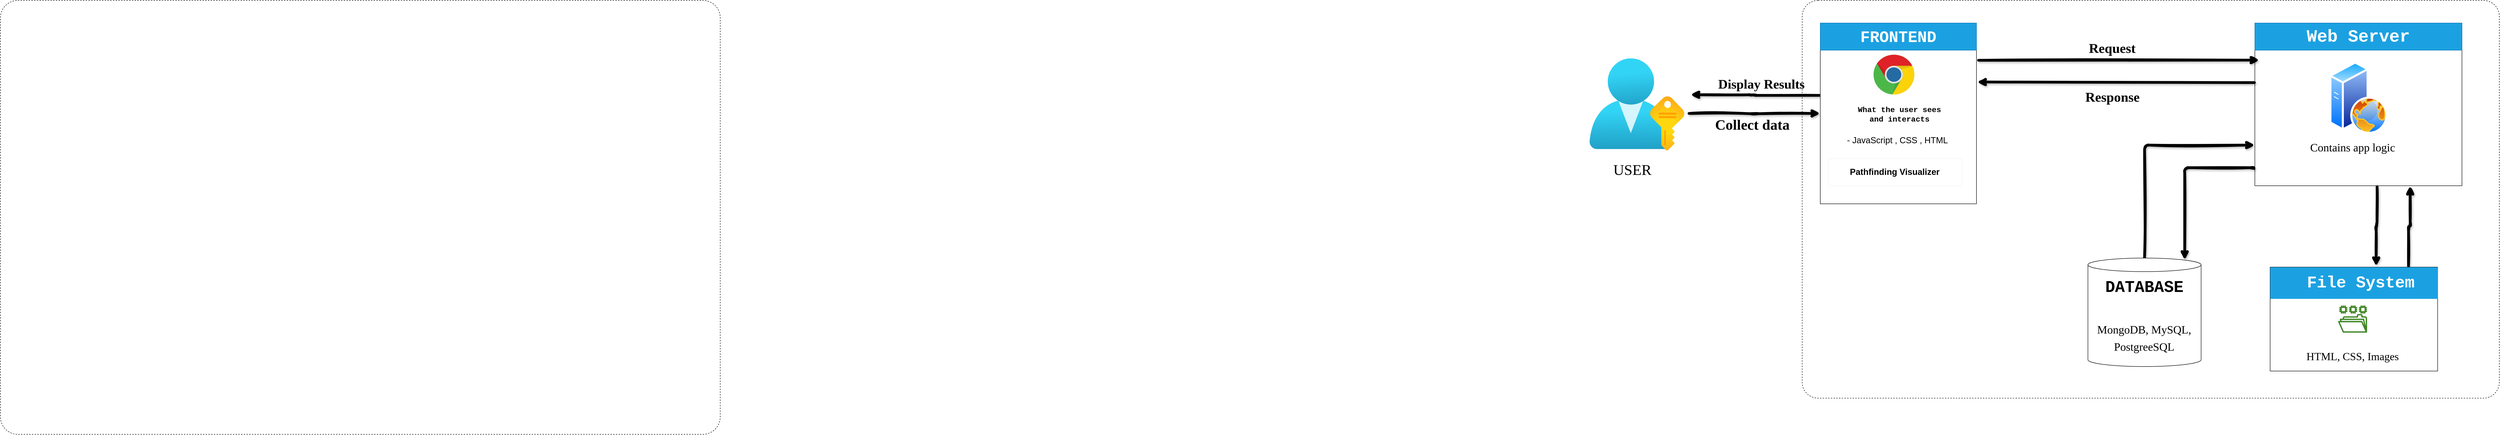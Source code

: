 <mxfile version="20.6.0" type="github">
  <diagram id="_3gb-5Cmcm2AI3gUoHVo" name="Page-1">
    <mxGraphModel dx="6570" dy="1216" grid="1" gridSize="10" guides="1" tooltips="1" connect="1" arrows="1" fold="1" page="1" pageScale="1" pageWidth="850" pageHeight="1100" math="0" shadow="0">
      <root>
        <mxCell id="0" />
        <mxCell id="1" parent="0" />
        <mxCell id="4QAoWMW5s6YIsWgxjIas-85" style="edgeStyle=orthogonalEdgeStyle;rounded=1;sketch=1;orthogonalLoop=1;jettySize=auto;html=1;exitX=0.5;exitY=0;exitDx=0;exitDy=0;exitPerimeter=0;entryX=0;entryY=0.75;entryDx=0;entryDy=0;shadow=1;strokeWidth=6;fontFamily=Tahoma;fontSize=26;fontColor=#000000;endArrow=classic;endFill=1;" edge="1" parent="1" source="4QAoWMW5s6YIsWgxjIas-1" target="4QAoWMW5s6YIsWgxjIas-32">
          <mxGeometry relative="1" as="geometry" />
        </mxCell>
        <mxCell id="4QAoWMW5s6YIsWgxjIas-1" value="" style="shape=cylinder3;whiteSpace=wrap;html=1;boundedLbl=1;backgroundOutline=1;size=15;" vertex="1" parent="1">
          <mxGeometry x="1001.25" y="580" width="250" height="240" as="geometry" />
        </mxCell>
        <mxCell id="4QAoWMW5s6YIsWgxjIas-105" style="edgeStyle=orthogonalEdgeStyle;rounded=1;sketch=1;orthogonalLoop=1;jettySize=auto;html=1;entryX=0;entryY=0.5;entryDx=0;entryDy=0;shadow=1;strokeWidth=6;fontFamily=Tahoma;fontSize=36;fontColor=#000000;endArrow=classic;endFill=1;" edge="1" parent="1" target="4QAoWMW5s6YIsWgxjIas-3">
          <mxGeometry relative="1" as="geometry">
            <mxPoint x="120" y="260" as="sourcePoint" />
          </mxGeometry>
        </mxCell>
        <mxCell id="4QAoWMW5s6YIsWgxjIas-107" style="edgeStyle=orthogonalEdgeStyle;rounded=1;sketch=1;orthogonalLoop=1;jettySize=auto;html=1;exitX=0.004;exitY=0.4;exitDx=0;exitDy=0;entryX=1.063;entryY=0.395;entryDx=0;entryDy=0;entryPerimeter=0;shadow=1;strokeWidth=6;fontFamily=Tahoma;fontSize=36;fontColor=#000000;endArrow=classic;endFill=1;exitPerimeter=0;" edge="1" parent="1" source="4QAoWMW5s6YIsWgxjIas-3" target="4QAoWMW5s6YIsWgxjIas-98">
          <mxGeometry relative="1" as="geometry" />
        </mxCell>
        <mxCell id="4QAoWMW5s6YIsWgxjIas-3" value="" style="rounded=1;whiteSpace=wrap;html=1;arcSize=0;" vertex="1" parent="1">
          <mxGeometry x="410" y="60" width="345.01" height="400" as="geometry" />
        </mxCell>
        <mxCell id="4QAoWMW5s6YIsWgxjIas-6" value="" style="sketch=0;aspect=fixed;pointerEvents=1;shadow=0;dashed=0;html=1;strokeColor=none;labelPosition=center;verticalLabelPosition=bottom;verticalAlign=top;align=center;shape=mxgraph.azure.computer;" vertex="1" parent="1">
          <mxGeometry x="541.11" y="130" width="77.78" height="70" as="geometry" />
        </mxCell>
        <mxCell id="4QAoWMW5s6YIsWgxjIas-8" value="&lt;h2 style=&quot;&quot;&gt;&lt;font face=&quot;Courier New&quot; style=&quot;font-size: 35px;&quot;&gt;FRONTEND&lt;/font&gt;&lt;/h2&gt;" style="rounded=1;whiteSpace=wrap;html=1;shadow=0;sketch=0;fontSize=25;arcSize=0;fillColor=#1ba1e2;fontColor=#ffffff;strokeColor=#006EAF;" vertex="1" parent="1">
          <mxGeometry x="410" y="60" width="345.01" height="60" as="geometry" />
        </mxCell>
        <mxCell id="4QAoWMW5s6YIsWgxjIas-15" value="What the user sees and interacts" style="text;strokeColor=none;fillColor=none;align=center;verticalAlign=middle;spacingLeft=4;spacingRight=4;overflow=hidden;points=[[0,0.5],[1,0.5]];portConstraint=eastwest;rotatable=0;shadow=0;labelBackgroundColor=none;sketch=0;fontFamily=Courier New;fontSize=17;fontStyle=1;labelBorderColor=none;whiteSpace=wrap;html=1;horizontal=1;" vertex="1" parent="1">
          <mxGeometry x="475" y="240" width="220" height="45" as="geometry" />
        </mxCell>
        <mxCell id="4QAoWMW5s6YIsWgxjIas-26" value="- JavaScript , CSS , HTML" style="text;html=1;strokeColor=none;fillColor=none;align=center;verticalAlign=middle;whiteSpace=wrap;rounded=0;labelBackgroundColor=none;labelBorderColor=none;fontStyle=0;fontSize=19;" vertex="1" parent="1">
          <mxGeometry x="447.5" y="305" width="265.01" height="30" as="geometry" />
        </mxCell>
        <mxCell id="4QAoWMW5s6YIsWgxjIas-31" value="&lt;b&gt;&lt;font style=&quot;font-size: 19px;&quot;&gt;Pathfinding Visualizer&lt;/font&gt;&lt;/b&gt;" style="rounded=1;whiteSpace=wrap;html=1;labelBackgroundColor=none;labelBorderColor=none;fontFamily=Helvetica;fontSize=16;fillColor=none;arcSize=0;fontColor=default;strokeWidth=0;" vertex="1" parent="1">
          <mxGeometry x="427.49" y="360" width="295.01" height="60" as="geometry" />
        </mxCell>
        <mxCell id="4QAoWMW5s6YIsWgxjIas-88" style="edgeStyle=orthogonalEdgeStyle;rounded=1;sketch=1;orthogonalLoop=1;jettySize=auto;html=1;exitX=-0.004;exitY=0.894;exitDx=0;exitDy=0;entryX=0.855;entryY=0;entryDx=0;entryDy=4.35;entryPerimeter=0;shadow=1;strokeWidth=6;fontFamily=Tahoma;fontSize=26;fontColor=#000000;endArrow=classic;endFill=1;exitPerimeter=0;" edge="1" parent="1" source="4QAoWMW5s6YIsWgxjIas-32" target="4QAoWMW5s6YIsWgxjIas-1">
          <mxGeometry relative="1" as="geometry">
            <Array as="points">
              <mxPoint x="1215" y="380" />
            </Array>
          </mxGeometry>
        </mxCell>
        <mxCell id="4QAoWMW5s6YIsWgxjIas-96" style="edgeStyle=orthogonalEdgeStyle;rounded=1;sketch=1;orthogonalLoop=1;jettySize=auto;html=1;exitX=0.59;exitY=1.006;exitDx=0;exitDy=0;entryX=0.633;entryY=-0.029;entryDx=0;entryDy=0;shadow=1;strokeWidth=6;fontFamily=Tahoma;fontSize=36;fontColor=#000000;endArrow=classic;endFill=1;entryPerimeter=0;exitPerimeter=0;" edge="1" parent="1" source="4QAoWMW5s6YIsWgxjIas-32" target="4QAoWMW5s6YIsWgxjIas-45">
          <mxGeometry relative="1" as="geometry" />
        </mxCell>
        <mxCell id="4QAoWMW5s6YIsWgxjIas-32" value="" style="rounded=1;whiteSpace=wrap;html=1;labelBackgroundColor=none;labelBorderColor=none;fontFamily=Helvetica;fontSize=16;fillColor=none;arcSize=0;" vertex="1" parent="1">
          <mxGeometry x="1370" y="60" width="457.49" height="360" as="geometry" />
        </mxCell>
        <mxCell id="4QAoWMW5s6YIsWgxjIas-33" value="&lt;font face=&quot;Courier New&quot; size=&quot;1&quot;&gt;&lt;b style=&quot;font-size: 38px;&quot;&gt;Web Server&lt;/b&gt;&lt;/font&gt;" style="rounded=0;whiteSpace=wrap;html=1;labelBackgroundColor=none;labelBorderColor=none;fontFamily=Helvetica;fontSize=16;fillColor=#1ba1e2;fontColor=#ffffff;strokeColor=#006EAF;" vertex="1" parent="1">
          <mxGeometry x="1370" y="60" width="457.49" height="60" as="geometry" />
        </mxCell>
        <mxCell id="4QAoWMW5s6YIsWgxjIas-37" value="" style="sketch=0;outlineConnect=0;fontColor=#232F3E;gradientColor=none;fillColor=#3F8624;strokeColor=none;dashed=0;verticalLabelPosition=bottom;verticalAlign=top;align=center;html=1;fontSize=12;fontStyle=0;aspect=fixed;pointerEvents=1;shape=mxgraph.aws4.file_system;rounded=1;labelBackgroundColor=none;labelBorderColor=none;fontFamily=Courier New;" vertex="1" parent="1">
          <mxGeometry x="1553.75" y="685" width="64.11" height="60" as="geometry" />
        </mxCell>
        <mxCell id="4QAoWMW5s6YIsWgxjIas-43" value="" style="rounded=0;whiteSpace=wrap;html=1;labelBackgroundColor=none;labelBorderColor=none;strokeWidth=1;fontFamily=Courier New;fontSize=27;fontColor=default;fillColor=none;" vertex="1" parent="1">
          <mxGeometry x="1403.74" y="600" width="370" height="230" as="geometry" />
        </mxCell>
        <mxCell id="4QAoWMW5s6YIsWgxjIas-89" style="edgeStyle=orthogonalEdgeStyle;rounded=1;sketch=1;orthogonalLoop=1;jettySize=auto;html=1;exitX=0.826;exitY=-0.01;exitDx=0;exitDy=0;entryX=0.75;entryY=1;entryDx=0;entryDy=0;shadow=1;strokeWidth=6;fontFamily=Tahoma;fontSize=26;fontColor=#000000;endArrow=classic;endFill=1;exitPerimeter=0;" edge="1" parent="1" source="4QAoWMW5s6YIsWgxjIas-43" target="4QAoWMW5s6YIsWgxjIas-32">
          <mxGeometry relative="1" as="geometry" />
        </mxCell>
        <mxCell id="4QAoWMW5s6YIsWgxjIas-45" value="" style="rounded=0;whiteSpace=wrap;html=1;dashed=1;labelBackgroundColor=none;labelBorderColor=none;strokeWidth=0;fontFamily=Courier New;fontSize=27;fontColor=#ffffff;fillColor=#1ba1e2;strokeColor=#006EAF;" vertex="1" parent="1">
          <mxGeometry x="1403.74" y="600" width="370" height="70" as="geometry" />
        </mxCell>
        <mxCell id="4QAoWMW5s6YIsWgxjIas-44" value="&lt;span style=&quot;&quot;&gt;&lt;font style=&quot;font-size: 36px;&quot; color=&quot;#ffffff&quot;&gt;File System&lt;/font&gt;&lt;/span&gt;" style="text;html=1;align=center;verticalAlign=middle;whiteSpace=wrap;rounded=0;dashed=1;labelBackgroundColor=none;labelBorderColor=none;strokeWidth=0;fontFamily=Courier New;fontSize=27;fontStyle=1" vertex="1" parent="1">
          <mxGeometry x="1413.74" y="620" width="380" height="30" as="geometry" />
        </mxCell>
        <mxCell id="4QAoWMW5s6YIsWgxjIas-47" value="Text" style="text;html=1;strokeColor=none;fillColor=none;align=center;verticalAlign=middle;whiteSpace=wrap;rounded=0;labelBackgroundColor=none;labelBorderColor=none;strokeWidth=1;fontFamily=Courier New;fontSize=27;fontColor=#FFFFFF;" vertex="1" parent="1">
          <mxGeometry x="850" y="460" width="60" height="30" as="geometry" />
        </mxCell>
        <mxCell id="4QAoWMW5s6YIsWgxjIas-49" value="&lt;font style=&quot;font-size: 36px;&quot;&gt;DATABASE&lt;/font&gt;" style="text;html=1;strokeColor=none;fillColor=none;align=center;verticalAlign=middle;whiteSpace=wrap;rounded=0;labelBackgroundColor=none;labelBorderColor=none;strokeWidth=1;fontFamily=Courier New;fontSize=36;fontColor=#000000;fontStyle=1" vertex="1" parent="1">
          <mxGeometry x="1031.88" y="630" width="187.5" height="30" as="geometry" />
        </mxCell>
        <mxCell id="4QAoWMW5s6YIsWgxjIas-52" value="&lt;font style=&quot;font-size: 25px;&quot;&gt;MongoDB, MySQL, PostgreeSQL&lt;/font&gt;" style="text;html=1;strokeColor=none;fillColor=none;align=center;verticalAlign=middle;whiteSpace=wrap;rounded=0;labelBackgroundColor=none;labelBorderColor=none;strokeWidth=1;fontFamily=Tahoma;fontSize=31;fontColor=#000000;" vertex="1" parent="1">
          <mxGeometry x="1000" y="700" width="251.25" height="110" as="geometry" />
        </mxCell>
        <mxCell id="4QAoWMW5s6YIsWgxjIas-53" value="&lt;font style=&quot;font-size: 24px;&quot;&gt;HTML, CSS, Images&lt;/font&gt;" style="text;html=1;strokeColor=none;fillColor=none;align=center;verticalAlign=middle;whiteSpace=wrap;rounded=0;labelBackgroundColor=none;labelBorderColor=none;strokeWidth=1;fontFamily=Tahoma;fontSize=30;fontColor=#000000;" vertex="1" parent="1">
          <mxGeometry x="1420.8" y="780" width="330" height="30" as="geometry" />
        </mxCell>
        <mxCell id="4QAoWMW5s6YIsWgxjIas-56" value="" style="aspect=fixed;perimeter=ellipsePerimeter;html=1;align=center;shadow=0;dashed=0;spacingTop=3;image;image=img/lib/active_directory/web_server.svg;rounded=1;labelBackgroundColor=none;labelBorderColor=none;strokeWidth=1;fontFamily=Tahoma;fontSize=24;fontColor=#000000;fillColor=none;" vertex="1" parent="1">
          <mxGeometry x="1534.74" y="145" width="128" height="160" as="geometry" />
        </mxCell>
        <mxCell id="4QAoWMW5s6YIsWgxjIas-57" value="Contains app logic" style="text;html=1;strokeColor=none;fillColor=none;align=center;verticalAlign=middle;whiteSpace=wrap;rounded=0;labelBackgroundColor=none;labelBorderColor=none;strokeWidth=1;fontFamily=Tahoma;fontSize=25;fontColor=#000000;" vertex="1" parent="1">
          <mxGeometry x="1408.94" y="320" width="353.74" height="30" as="geometry" />
        </mxCell>
        <mxCell id="4QAoWMW5s6YIsWgxjIas-61" value="" style="endArrow=classic;html=1;rounded=1;fontFamily=Tahoma;fontSize=30;fontColor=#000000;exitX=1.013;exitY=0.206;exitDx=0;exitDy=0;fontStyle=1;shadow=1;sketch=1;endFill=1;strokeWidth=6;exitPerimeter=0;" edge="1" parent="1" source="4QAoWMW5s6YIsWgxjIas-3">
          <mxGeometry width="50" height="50" relative="1" as="geometry">
            <mxPoint x="850" y="430" as="sourcePoint" />
            <mxPoint x="1380" y="142" as="targetPoint" />
          </mxGeometry>
        </mxCell>
        <mxCell id="4QAoWMW5s6YIsWgxjIas-64" value="&lt;b&gt;Request&lt;/b&gt;" style="text;html=1;strokeColor=none;fillColor=none;align=center;verticalAlign=middle;whiteSpace=wrap;rounded=0;labelBackgroundColor=none;labelBorderColor=none;strokeWidth=1;fontFamily=Tahoma;fontSize=30;fontColor=#000000;" vertex="1" parent="1">
          <mxGeometry x="950" y="100" width="210" height="30" as="geometry" />
        </mxCell>
        <mxCell id="4QAoWMW5s6YIsWgxjIas-67" value="" style="endArrow=classic;html=1;rounded=1;shadow=1;sketch=1;strokeWidth=6;fontFamily=Tahoma;fontSize=30;fontColor=#000000;exitX=-0.002;exitY=0.366;exitDx=0;exitDy=0;entryX=1.004;entryY=0.326;entryDx=0;entryDy=0;entryPerimeter=0;exitPerimeter=0;" edge="1" parent="1" source="4QAoWMW5s6YIsWgxjIas-32" target="4QAoWMW5s6YIsWgxjIas-3">
          <mxGeometry width="50" height="50" relative="1" as="geometry">
            <mxPoint x="850" y="430" as="sourcePoint" />
            <mxPoint x="760" y="270" as="targetPoint" />
          </mxGeometry>
        </mxCell>
        <mxCell id="4QAoWMW5s6YIsWgxjIas-69" value="&lt;br&gt;&lt;b&gt;Response&lt;br&gt;&lt;/b&gt;" style="text;html=1;strokeColor=none;fillColor=none;align=center;verticalAlign=middle;whiteSpace=wrap;rounded=0;labelBackgroundColor=none;labelBorderColor=none;strokeWidth=1;fontFamily=Tahoma;fontSize=30;fontColor=#000000;" vertex="1" parent="1">
          <mxGeometry x="887.5" y="140" width="335" height="130" as="geometry" />
        </mxCell>
        <mxCell id="4QAoWMW5s6YIsWgxjIas-70" style="edgeStyle=orthogonalEdgeStyle;rounded=1;sketch=1;orthogonalLoop=1;jettySize=auto;html=1;exitX=0.5;exitY=1;exitDx=0;exitDy=0;shadow=1;strokeWidth=6;fontFamily=Tahoma;fontSize=30;fontColor=#000000;endArrow=classic;endFill=1;" edge="1" parent="1" source="4QAoWMW5s6YIsWgxjIas-69" target="4QAoWMW5s6YIsWgxjIas-69">
          <mxGeometry relative="1" as="geometry" />
        </mxCell>
        <mxCell id="4QAoWMW5s6YIsWgxjIas-93" value="" style="rounded=1;whiteSpace=wrap;html=1;labelBackgroundColor=none;labelBorderColor=none;strokeWidth=1;fontFamily=Tahoma;fontSize=36;fontColor=#000000;fillColor=none;arcSize=4;dashed=1;" vertex="1" parent="1">
          <mxGeometry x="-3610" y="10" width="1590" height="960" as="geometry" />
        </mxCell>
        <mxCell id="4QAoWMW5s6YIsWgxjIas-97" value="" style="dashed=0;outlineConnect=0;html=1;align=center;labelPosition=center;verticalLabelPosition=bottom;verticalAlign=top;shape=mxgraph.weblogos.chrome;rounded=1;labelBackgroundColor=none;labelBorderColor=none;strokeWidth=1;fontFamily=Tahoma;fontSize=36;fontColor=#000000;fillColor=none;" vertex="1" parent="1">
          <mxGeometry x="527.68" y="130" width="91.21" height="90" as="geometry" />
        </mxCell>
        <mxCell id="4QAoWMW5s6YIsWgxjIas-98" value="" style="aspect=fixed;html=1;points=[];align=center;image;fontSize=12;image=img/lib/azure2/azure_stack/User_Subscriptions.svg;rounded=1;dashed=1;labelBackgroundColor=none;labelBorderColor=none;strokeWidth=1;fontFamily=Tahoma;fontColor=#000000;fillColor=none;" vertex="1" parent="1">
          <mxGeometry x="-100" y="138.09" width="210" height="203.82" as="geometry" />
        </mxCell>
        <mxCell id="4QAoWMW5s6YIsWgxjIas-108" value="&lt;b style=&quot;font-size: 32px;&quot;&gt;&lt;font style=&quot;font-size: 32px;&quot;&gt;Collect data&lt;/font&gt;&lt;/b&gt;" style="text;html=1;strokeColor=none;fillColor=none;align=center;verticalAlign=middle;whiteSpace=wrap;rounded=0;dashed=1;labelBackgroundColor=none;labelBorderColor=none;strokeWidth=1;fontFamily=Tahoma;fontSize=32;fontColor=#000000;" vertex="1" parent="1">
          <mxGeometry x="140" y="270" width="240" height="30" as="geometry" />
        </mxCell>
        <mxCell id="4QAoWMW5s6YIsWgxjIas-109" value="&lt;font style=&quot;font-size: 29px;&quot;&gt;Display Results&lt;/font&gt;" style="text;html=1;strokeColor=none;fillColor=none;align=center;verticalAlign=middle;whiteSpace=wrap;rounded=0;dashed=1;labelBackgroundColor=none;labelBorderColor=none;strokeWidth=1;fontFamily=Tahoma;fontSize=29;fontColor=#000000;fontStyle=1" vertex="1" parent="1">
          <mxGeometry x="135" y="180" width="290" height="30" as="geometry" />
        </mxCell>
        <mxCell id="4QAoWMW5s6YIsWgxjIas-111" value="&lt;font face=&quot;Times New Roman&quot; style=&quot;font-size: 33px;&quot;&gt;USER&lt;/font&gt;" style="text;html=1;strokeColor=none;fillColor=none;align=center;verticalAlign=middle;whiteSpace=wrap;rounded=0;dashed=1;labelBackgroundColor=none;labelBorderColor=none;strokeWidth=1;fontFamily=Tahoma;fontSize=33;fontColor=#000000;" vertex="1" parent="1">
          <mxGeometry x="-160" y="370" width="310" height="30" as="geometry" />
        </mxCell>
        <mxCell id="4QAoWMW5s6YIsWgxjIas-116" value="" style="rounded=1;whiteSpace=wrap;html=1;dashed=1;labelBackgroundColor=none;labelBorderColor=none;strokeWidth=1;fontFamily=Times New Roman;fontSize=33;fontColor=#000000;fillColor=none;arcSize=4;" vertex="1" parent="1">
          <mxGeometry x="370" y="10" width="1540" height="880" as="geometry" />
        </mxCell>
      </root>
    </mxGraphModel>
  </diagram>
</mxfile>
